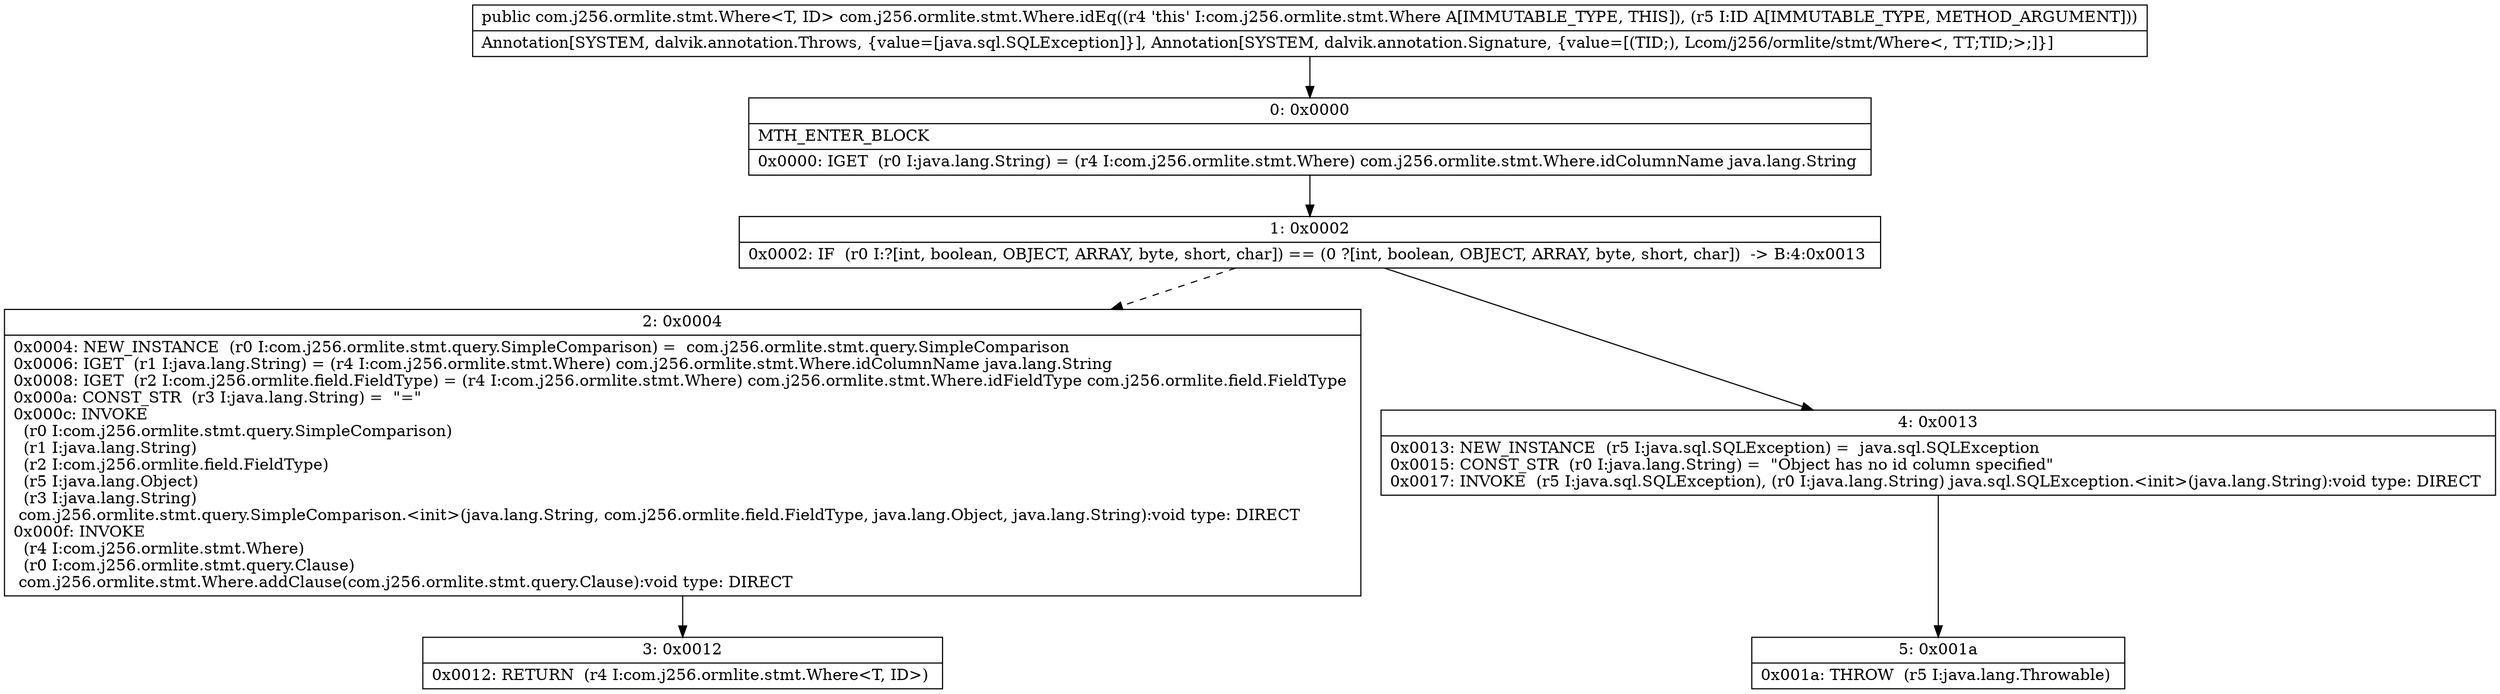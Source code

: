 digraph "CFG forcom.j256.ormlite.stmt.Where.idEq(Ljava\/lang\/Object;)Lcom\/j256\/ormlite\/stmt\/Where;" {
Node_0 [shape=record,label="{0\:\ 0x0000|MTH_ENTER_BLOCK\l|0x0000: IGET  (r0 I:java.lang.String) = (r4 I:com.j256.ormlite.stmt.Where) com.j256.ormlite.stmt.Where.idColumnName java.lang.String \l}"];
Node_1 [shape=record,label="{1\:\ 0x0002|0x0002: IF  (r0 I:?[int, boolean, OBJECT, ARRAY, byte, short, char]) == (0 ?[int, boolean, OBJECT, ARRAY, byte, short, char])  \-\> B:4:0x0013 \l}"];
Node_2 [shape=record,label="{2\:\ 0x0004|0x0004: NEW_INSTANCE  (r0 I:com.j256.ormlite.stmt.query.SimpleComparison) =  com.j256.ormlite.stmt.query.SimpleComparison \l0x0006: IGET  (r1 I:java.lang.String) = (r4 I:com.j256.ormlite.stmt.Where) com.j256.ormlite.stmt.Where.idColumnName java.lang.String \l0x0008: IGET  (r2 I:com.j256.ormlite.field.FieldType) = (r4 I:com.j256.ormlite.stmt.Where) com.j256.ormlite.stmt.Where.idFieldType com.j256.ormlite.field.FieldType \l0x000a: CONST_STR  (r3 I:java.lang.String) =  \"=\" \l0x000c: INVOKE  \l  (r0 I:com.j256.ormlite.stmt.query.SimpleComparison)\l  (r1 I:java.lang.String)\l  (r2 I:com.j256.ormlite.field.FieldType)\l  (r5 I:java.lang.Object)\l  (r3 I:java.lang.String)\l com.j256.ormlite.stmt.query.SimpleComparison.\<init\>(java.lang.String, com.j256.ormlite.field.FieldType, java.lang.Object, java.lang.String):void type: DIRECT \l0x000f: INVOKE  \l  (r4 I:com.j256.ormlite.stmt.Where)\l  (r0 I:com.j256.ormlite.stmt.query.Clause)\l com.j256.ormlite.stmt.Where.addClause(com.j256.ormlite.stmt.query.Clause):void type: DIRECT \l}"];
Node_3 [shape=record,label="{3\:\ 0x0012|0x0012: RETURN  (r4 I:com.j256.ormlite.stmt.Where\<T, ID\>) \l}"];
Node_4 [shape=record,label="{4\:\ 0x0013|0x0013: NEW_INSTANCE  (r5 I:java.sql.SQLException) =  java.sql.SQLException \l0x0015: CONST_STR  (r0 I:java.lang.String) =  \"Object has no id column specified\" \l0x0017: INVOKE  (r5 I:java.sql.SQLException), (r0 I:java.lang.String) java.sql.SQLException.\<init\>(java.lang.String):void type: DIRECT \l}"];
Node_5 [shape=record,label="{5\:\ 0x001a|0x001a: THROW  (r5 I:java.lang.Throwable) \l}"];
MethodNode[shape=record,label="{public com.j256.ormlite.stmt.Where\<T, ID\> com.j256.ormlite.stmt.Where.idEq((r4 'this' I:com.j256.ormlite.stmt.Where A[IMMUTABLE_TYPE, THIS]), (r5 I:ID A[IMMUTABLE_TYPE, METHOD_ARGUMENT]))  | Annotation[SYSTEM, dalvik.annotation.Throws, \{value=[java.sql.SQLException]\}], Annotation[SYSTEM, dalvik.annotation.Signature, \{value=[(TID;), Lcom\/j256\/ormlite\/stmt\/Where\<, TT;TID;\>;]\}]\l}"];
MethodNode -> Node_0;
Node_0 -> Node_1;
Node_1 -> Node_2[style=dashed];
Node_1 -> Node_4;
Node_2 -> Node_3;
Node_4 -> Node_5;
}

